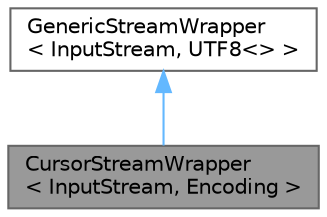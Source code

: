 digraph "CursorStreamWrapper&lt; InputStream, Encoding &gt;"
{
 // LATEX_PDF_SIZE
  bgcolor="transparent";
  edge [fontname=Helvetica,fontsize=10,labelfontname=Helvetica,labelfontsize=10];
  node [fontname=Helvetica,fontsize=10,shape=box,height=0.2,width=0.4];
  Node1 [id="Node000001",label="CursorStreamWrapper\l\< InputStream, Encoding \>",height=0.2,width=0.4,color="gray40", fillcolor="grey60", style="filled", fontcolor="black",tooltip="Cursor stream wrapper for counting line and column number if error exists."];
  Node2 -> Node1 [id="edge1_Node000001_Node000002",dir="back",color="steelblue1",style="solid",tooltip=" "];
  Node2 [id="Node000002",label="GenericStreamWrapper\l\< InputStream, UTF8\<\> \>",height=0.2,width=0.4,color="gray40", fillcolor="white", style="filled",URL="$class_generic_stream_wrapper.html",tooltip=" "];
}
